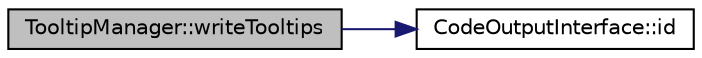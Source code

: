 digraph "TooltipManager::writeTooltips"
{
 // LATEX_PDF_SIZE
  edge [fontname="Helvetica",fontsize="10",labelfontname="Helvetica",labelfontsize="10"];
  node [fontname="Helvetica",fontsize="10",shape=record];
  rankdir="LR";
  Node1 [label="TooltipManager::writeTooltips",height=0.2,width=0.4,color="black", fillcolor="grey75", style="filled", fontcolor="black",tooltip=" "];
  Node1 -> Node2 [color="midnightblue",fontsize="10",style="solid",fontname="Helvetica"];
  Node2 [label="CodeOutputInterface::id",height=0.2,width=0.4,color="black", fillcolor="white", style="filled",URL="$classCodeOutputInterface.html#a9cac96fbfd7464c1eb7c8d5f8da5b0ad",tooltip=" "];
}
